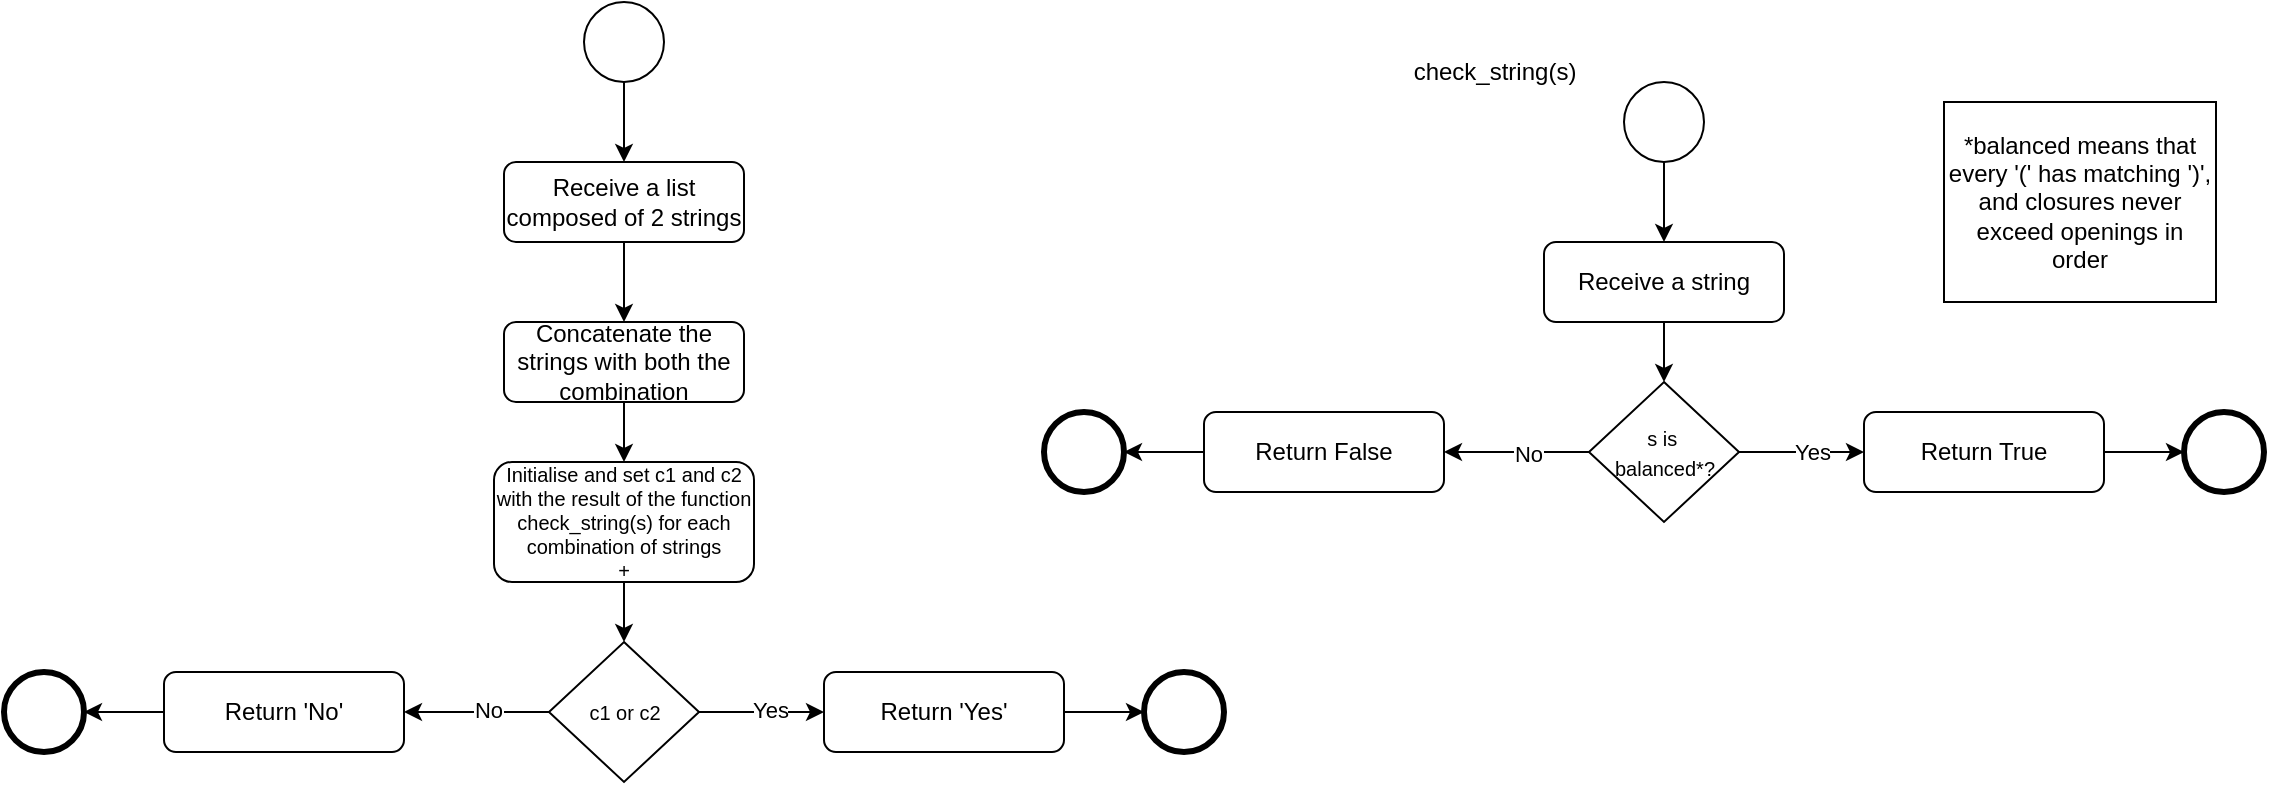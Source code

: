 <mxfile version="25.0.1">
  <diagram name="Page-1" id="gcOh2L13ghurHqlArtQZ">
    <mxGraphModel dx="2010" dy="696" grid="1" gridSize="10" guides="1" tooltips="1" connect="1" arrows="1" fold="1" page="1" pageScale="1" pageWidth="827" pageHeight="1169" background="#ffffff" math="0" shadow="0">
      <root>
        <mxCell id="0" />
        <mxCell id="1" parent="0" />
        <mxCell id="uvgIFms-rv46Gu-G6dfy-30" style="edgeStyle=orthogonalEdgeStyle;rounded=0;orthogonalLoop=1;jettySize=auto;html=1;exitX=0.5;exitY=1;exitDx=0;exitDy=0;entryX=0.5;entryY=0;entryDx=0;entryDy=0;" edge="1" parent="1" source="VRNMHvbQ2h5_KSJw3uvR-1" target="uvgIFms-rv46Gu-G6dfy-111">
          <mxGeometry relative="1" as="geometry">
            <mxPoint x="380" y="150" as="targetPoint" />
          </mxGeometry>
        </mxCell>
        <mxCell id="VRNMHvbQ2h5_KSJw3uvR-1" value="" style="ellipse;whiteSpace=wrap;html=1;aspect=fixed;" parent="1" vertex="1">
          <mxGeometry x="280" y="120" width="40" height="40" as="geometry" />
        </mxCell>
        <mxCell id="uvgIFms-rv46Gu-G6dfy-117" style="edgeStyle=orthogonalEdgeStyle;rounded=0;orthogonalLoop=1;jettySize=auto;html=1;exitX=0.5;exitY=1;exitDx=0;exitDy=0;entryX=0.5;entryY=0;entryDx=0;entryDy=0;" edge="1" parent="1" source="uvgIFms-rv46Gu-G6dfy-111" target="uvgIFms-rv46Gu-G6dfy-116">
          <mxGeometry relative="1" as="geometry" />
        </mxCell>
        <mxCell id="uvgIFms-rv46Gu-G6dfy-111" value="Receive a list composed of 2 strings" style="rounded=1;whiteSpace=wrap;html=1;" vertex="1" parent="1">
          <mxGeometry x="240" y="200" width="120" height="40" as="geometry" />
        </mxCell>
        <mxCell id="uvgIFms-rv46Gu-G6dfy-122" style="edgeStyle=orthogonalEdgeStyle;rounded=0;orthogonalLoop=1;jettySize=auto;html=1;exitX=1;exitY=0.5;exitDx=0;exitDy=0;entryX=0;entryY=0.5;entryDx=0;entryDy=0;" edge="1" parent="1" source="uvgIFms-rv46Gu-G6dfy-112" target="uvgIFms-rv46Gu-G6dfy-113">
          <mxGeometry relative="1" as="geometry" />
        </mxCell>
        <mxCell id="uvgIFms-rv46Gu-G6dfy-112" value="Return &#39;Yes&#39;" style="rounded=1;whiteSpace=wrap;html=1;" vertex="1" parent="1">
          <mxGeometry x="400" y="455" width="120" height="40" as="geometry" />
        </mxCell>
        <mxCell id="uvgIFms-rv46Gu-G6dfy-113" value="" style="ellipse;whiteSpace=wrap;html=1;aspect=fixed;strokeWidth=3;" vertex="1" parent="1">
          <mxGeometry x="560" y="455" width="40" height="40" as="geometry" />
        </mxCell>
        <mxCell id="uvgIFms-rv46Gu-G6dfy-126" style="edgeStyle=orthogonalEdgeStyle;rounded=0;orthogonalLoop=1;jettySize=auto;html=1;exitX=0.5;exitY=1;exitDx=0;exitDy=0;" edge="1" parent="1" source="uvgIFms-rv46Gu-G6dfy-116">
          <mxGeometry relative="1" as="geometry">
            <mxPoint x="300" y="350" as="targetPoint" />
          </mxGeometry>
        </mxCell>
        <mxCell id="uvgIFms-rv46Gu-G6dfy-116" value="Concatenate the strings with both the combination" style="rounded=1;whiteSpace=wrap;html=1;" vertex="1" parent="1">
          <mxGeometry x="240" y="280" width="120" height="40" as="geometry" />
        </mxCell>
        <mxCell id="uvgIFms-rv46Gu-G6dfy-121" style="edgeStyle=orthogonalEdgeStyle;rounded=0;orthogonalLoop=1;jettySize=auto;html=1;exitX=1;exitY=0.5;exitDx=0;exitDy=0;entryX=0;entryY=0.5;entryDx=0;entryDy=0;" edge="1" parent="1" source="uvgIFms-rv46Gu-G6dfy-119" target="uvgIFms-rv46Gu-G6dfy-112">
          <mxGeometry relative="1" as="geometry" />
        </mxCell>
        <mxCell id="uvgIFms-rv46Gu-G6dfy-130" value="Yes" style="edgeLabel;html=1;align=center;verticalAlign=middle;resizable=0;points=[];" vertex="1" connectable="0" parent="uvgIFms-rv46Gu-G6dfy-121">
          <mxGeometry x="0.157" relative="1" as="geometry">
            <mxPoint x="-1" y="-1" as="offset" />
          </mxGeometry>
        </mxCell>
        <mxCell id="uvgIFms-rv46Gu-G6dfy-123" style="edgeStyle=orthogonalEdgeStyle;rounded=0;orthogonalLoop=1;jettySize=auto;html=1;exitX=0;exitY=0.5;exitDx=0;exitDy=0;entryX=1;entryY=0.5;entryDx=0;entryDy=0;" edge="1" parent="1" source="uvgIFms-rv46Gu-G6dfy-119" target="uvgIFms-rv46Gu-G6dfy-120">
          <mxGeometry relative="1" as="geometry" />
        </mxCell>
        <mxCell id="uvgIFms-rv46Gu-G6dfy-131" value="No" style="edgeLabel;html=1;align=center;verticalAlign=middle;resizable=0;points=[];" vertex="1" connectable="0" parent="uvgIFms-rv46Gu-G6dfy-123">
          <mxGeometry x="-0.159" y="1" relative="1" as="geometry">
            <mxPoint y="-2" as="offset" />
          </mxGeometry>
        </mxCell>
        <mxCell id="uvgIFms-rv46Gu-G6dfy-119" value="&lt;font size=&quot;1&quot;&gt;c1 or c2&lt;/font&gt;" style="rhombus;whiteSpace=wrap;html=1;" vertex="1" parent="1">
          <mxGeometry x="262.5" y="440" width="75" height="70" as="geometry" />
        </mxCell>
        <mxCell id="uvgIFms-rv46Gu-G6dfy-125" style="edgeStyle=orthogonalEdgeStyle;rounded=0;orthogonalLoop=1;jettySize=auto;html=1;exitX=0;exitY=0.5;exitDx=0;exitDy=0;entryX=1;entryY=0.5;entryDx=0;entryDy=0;" edge="1" parent="1" source="uvgIFms-rv46Gu-G6dfy-120" target="uvgIFms-rv46Gu-G6dfy-124">
          <mxGeometry relative="1" as="geometry" />
        </mxCell>
        <mxCell id="uvgIFms-rv46Gu-G6dfy-120" value="Return &#39;No&#39;" style="rounded=1;whiteSpace=wrap;html=1;" vertex="1" parent="1">
          <mxGeometry x="70" y="455" width="120" height="40" as="geometry" />
        </mxCell>
        <mxCell id="uvgIFms-rv46Gu-G6dfy-124" value="" style="ellipse;whiteSpace=wrap;html=1;aspect=fixed;strokeWidth=3;" vertex="1" parent="1">
          <mxGeometry x="-10" y="455" width="40" height="40" as="geometry" />
        </mxCell>
        <mxCell id="uvgIFms-rv46Gu-G6dfy-129" style="edgeStyle=orthogonalEdgeStyle;rounded=0;orthogonalLoop=1;jettySize=auto;html=1;exitX=0.5;exitY=1;exitDx=0;exitDy=0;entryX=0.5;entryY=0;entryDx=0;entryDy=0;" edge="1" parent="1" source="uvgIFms-rv46Gu-G6dfy-128" target="uvgIFms-rv46Gu-G6dfy-119">
          <mxGeometry relative="1" as="geometry">
            <mxPoint x="340" y="440" as="targetPoint" />
          </mxGeometry>
        </mxCell>
        <mxCell id="uvgIFms-rv46Gu-G6dfy-128" value="Initialise and set c1 and c2 with the result of the function check_string(s) for each combination of strings&lt;div&gt;+&lt;/div&gt;" style="rounded=1;whiteSpace=wrap;html=1;fontSize=10;" vertex="1" parent="1">
          <mxGeometry x="235" y="350" width="130" height="60" as="geometry" />
        </mxCell>
        <mxCell id="uvgIFms-rv46Gu-G6dfy-132" style="edgeStyle=orthogonalEdgeStyle;rounded=0;orthogonalLoop=1;jettySize=auto;html=1;exitX=0.5;exitY=1;exitDx=0;exitDy=0;entryX=0.5;entryY=0;entryDx=0;entryDy=0;" edge="1" parent="1" source="uvgIFms-rv46Gu-G6dfy-133" target="uvgIFms-rv46Gu-G6dfy-135">
          <mxGeometry relative="1" as="geometry">
            <mxPoint x="900" y="190" as="targetPoint" />
          </mxGeometry>
        </mxCell>
        <mxCell id="uvgIFms-rv46Gu-G6dfy-133" value="" style="ellipse;whiteSpace=wrap;html=1;aspect=fixed;" vertex="1" parent="1">
          <mxGeometry x="800" y="160" width="40" height="40" as="geometry" />
        </mxCell>
        <mxCell id="uvgIFms-rv46Gu-G6dfy-154" style="edgeStyle=orthogonalEdgeStyle;rounded=0;orthogonalLoop=1;jettySize=auto;html=1;exitX=0.5;exitY=1;exitDx=0;exitDy=0;entryX=0.5;entryY=0;entryDx=0;entryDy=0;" edge="1" parent="1" source="uvgIFms-rv46Gu-G6dfy-135" target="uvgIFms-rv46Gu-G6dfy-145">
          <mxGeometry relative="1" as="geometry" />
        </mxCell>
        <mxCell id="uvgIFms-rv46Gu-G6dfy-135" value="Receive a string" style="rounded=1;whiteSpace=wrap;html=1;" vertex="1" parent="1">
          <mxGeometry x="760" y="240" width="120" height="40" as="geometry" />
        </mxCell>
        <mxCell id="uvgIFms-rv46Gu-G6dfy-136" style="edgeStyle=orthogonalEdgeStyle;rounded=0;orthogonalLoop=1;jettySize=auto;html=1;exitX=1;exitY=0.5;exitDx=0;exitDy=0;entryX=0;entryY=0.5;entryDx=0;entryDy=0;" edge="1" parent="1" source="uvgIFms-rv46Gu-G6dfy-137" target="uvgIFms-rv46Gu-G6dfy-138">
          <mxGeometry relative="1" as="geometry" />
        </mxCell>
        <mxCell id="uvgIFms-rv46Gu-G6dfy-137" value="Return True" style="rounded=1;whiteSpace=wrap;html=1;" vertex="1" parent="1">
          <mxGeometry x="920" y="325" width="120" height="40" as="geometry" />
        </mxCell>
        <mxCell id="uvgIFms-rv46Gu-G6dfy-138" value="" style="ellipse;whiteSpace=wrap;html=1;aspect=fixed;strokeWidth=3;" vertex="1" parent="1">
          <mxGeometry x="1080" y="325" width="40" height="40" as="geometry" />
        </mxCell>
        <mxCell id="uvgIFms-rv46Gu-G6dfy-141" style="edgeStyle=orthogonalEdgeStyle;rounded=0;orthogonalLoop=1;jettySize=auto;html=1;exitX=1;exitY=0.5;exitDx=0;exitDy=0;entryX=0;entryY=0.5;entryDx=0;entryDy=0;" edge="1" parent="1" source="uvgIFms-rv46Gu-G6dfy-145" target="uvgIFms-rv46Gu-G6dfy-137">
          <mxGeometry relative="1" as="geometry" />
        </mxCell>
        <mxCell id="uvgIFms-rv46Gu-G6dfy-142" value="Yes" style="edgeLabel;html=1;align=center;verticalAlign=middle;resizable=0;points=[];" vertex="1" connectable="0" parent="uvgIFms-rv46Gu-G6dfy-141">
          <mxGeometry x="0.157" relative="1" as="geometry">
            <mxPoint as="offset" />
          </mxGeometry>
        </mxCell>
        <mxCell id="uvgIFms-rv46Gu-G6dfy-143" style="edgeStyle=orthogonalEdgeStyle;rounded=0;orthogonalLoop=1;jettySize=auto;html=1;exitX=0;exitY=0.5;exitDx=0;exitDy=0;entryX=1;entryY=0.5;entryDx=0;entryDy=0;" edge="1" parent="1" source="uvgIFms-rv46Gu-G6dfy-145" target="uvgIFms-rv46Gu-G6dfy-147">
          <mxGeometry relative="1" as="geometry" />
        </mxCell>
        <mxCell id="uvgIFms-rv46Gu-G6dfy-144" value="No" style="edgeLabel;html=1;align=center;verticalAlign=middle;resizable=0;points=[];" vertex="1" connectable="0" parent="uvgIFms-rv46Gu-G6dfy-143">
          <mxGeometry x="-0.159" y="1" relative="1" as="geometry">
            <mxPoint as="offset" />
          </mxGeometry>
        </mxCell>
        <mxCell id="uvgIFms-rv46Gu-G6dfy-145" value="&lt;font size=&quot;1&quot;&gt;s &lt;/font&gt;&lt;font size=&quot;1&quot;&gt;is&amp;nbsp;&lt;/font&gt;&lt;div&gt;&lt;span style=&quot;font-size: x-small;&quot;&gt;balanced*?&lt;/span&gt;&lt;/div&gt;" style="rhombus;whiteSpace=wrap;html=1;" vertex="1" parent="1">
          <mxGeometry x="782.5" y="310" width="75" height="70" as="geometry" />
        </mxCell>
        <mxCell id="uvgIFms-rv46Gu-G6dfy-146" style="edgeStyle=orthogonalEdgeStyle;rounded=0;orthogonalLoop=1;jettySize=auto;html=1;exitX=0;exitY=0.5;exitDx=0;exitDy=0;entryX=1;entryY=0.5;entryDx=0;entryDy=0;" edge="1" parent="1" source="uvgIFms-rv46Gu-G6dfy-147" target="uvgIFms-rv46Gu-G6dfy-148">
          <mxGeometry relative="1" as="geometry" />
        </mxCell>
        <mxCell id="uvgIFms-rv46Gu-G6dfy-147" value="Return False" style="rounded=1;whiteSpace=wrap;html=1;" vertex="1" parent="1">
          <mxGeometry x="590" y="325" width="120" height="40" as="geometry" />
        </mxCell>
        <mxCell id="uvgIFms-rv46Gu-G6dfy-148" value="" style="ellipse;whiteSpace=wrap;html=1;aspect=fixed;strokeWidth=3;" vertex="1" parent="1">
          <mxGeometry x="510" y="325" width="40" height="40" as="geometry" />
        </mxCell>
        <mxCell id="uvgIFms-rv46Gu-G6dfy-149" value="*balanced means that every &#39;(&#39; has matching &#39;)&#39;, and closures never exceed openings in order" style="rounded=0;whiteSpace=wrap;html=1;" vertex="1" parent="1">
          <mxGeometry x="960" y="170" width="136" height="100" as="geometry" />
        </mxCell>
        <mxCell id="uvgIFms-rv46Gu-G6dfy-152" value="check_string(s)" style="text;html=1;align=center;verticalAlign=middle;resizable=0;points=[];autosize=1;strokeColor=none;fillColor=none;" vertex="1" parent="1">
          <mxGeometry x="680" y="140" width="110" height="30" as="geometry" />
        </mxCell>
      </root>
    </mxGraphModel>
  </diagram>
</mxfile>